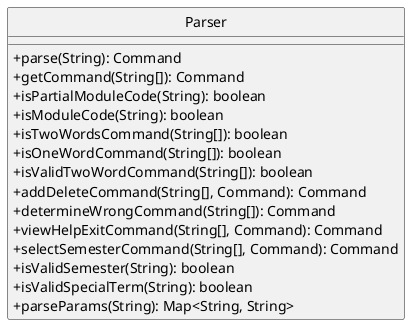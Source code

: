 @startuml
'https://plantuml.com/class-diagram
hide circle
skinparam classAttributeIconSize 0

class Parser {

    + parse(String): Command
    + getCommand(String[]): Command
    + isPartialModuleCode(String): boolean
    + isModuleCode(String): boolean
    + isTwoWordsCommand(String[]): boolean
    + isOneWordCommand(String[]): boolean
    + isValidTwoWordCommand(String[]): boolean
    + addDeleteCommand(String[], Command): Command
    + determineWrongCommand(String[]): Command
    + viewHelpExitCommand(String[], Command): Command
    + selectSemesterCommand(String[], Command): Command
    + isValidSemester(String): boolean
    + isValidSpecialTerm(String): boolean
    + parseParams(String): Map<String, String>
}
@enduml
